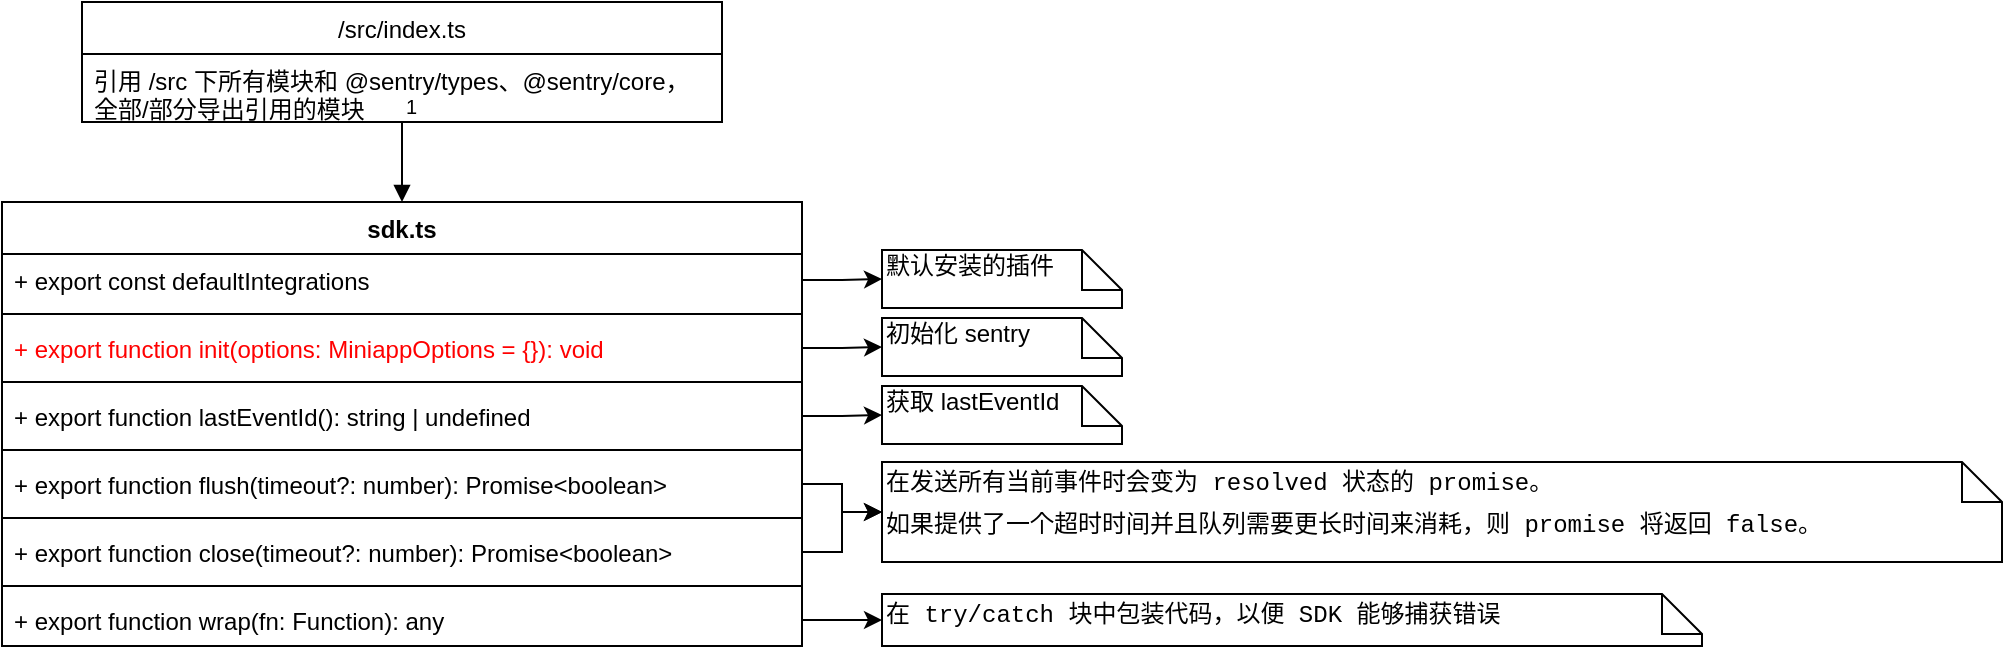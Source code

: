 <mxfile version="11.3.1" type="github" pages="1"><diagram id="rQwEqARTx4WaMBHwDyaJ" name="第 1 页"><mxGraphModel dx="786" dy="514" grid="1" gridSize="10" guides="1" tooltips="1" connect="1" arrows="1" fold="1" page="1" pageScale="1" pageWidth="827" pageHeight="1169" math="0" shadow="0"><root><mxCell id="0"/><mxCell id="1" parent="0"/><mxCell id="eLjj0ppwLA77T9p5jwpg-7" value="/src/index.ts" style="swimlane;fontStyle=0;childLayout=stackLayout;horizontal=1;startSize=26;fillColor=none;horizontalStack=0;resizeParent=1;resizeParentMax=0;resizeLast=0;collapsible=1;marginBottom=0;" vertex="1" parent="1"><mxGeometry x="240" y="20" width="320" height="60" as="geometry"/></mxCell><mxCell id="eLjj0ppwLA77T9p5jwpg-23" value="" style="endArrow=block;endFill=1;html=1;edgeStyle=orthogonalEdgeStyle;align=left;verticalAlign=top;" edge="1" parent="1"><mxGeometry x="-1" relative="1" as="geometry"><mxPoint x="400" y="80" as="sourcePoint"/><mxPoint x="400" y="120" as="targetPoint"/><Array as="points"><mxPoint x="400" y="100"/><mxPoint x="400" y="100"/></Array></mxGeometry></mxCell><mxCell id="eLjj0ppwLA77T9p5jwpg-24" value="1" style="resizable=0;html=1;align=left;verticalAlign=bottom;labelBackgroundColor=#ffffff;fontSize=10;" connectable="0" vertex="1" parent="eLjj0ppwLA77T9p5jwpg-23"><mxGeometry x="-1" relative="1" as="geometry"/></mxCell><mxCell id="eLjj0ppwLA77T9p5jwpg-8" value="引用 /src 下所有模块和 @sentry/types、@sentry/core，&#10;全部/部分导出引用的模块" style="text;strokeColor=none;fillColor=none;align=left;verticalAlign=top;spacingLeft=4;spacingRight=4;overflow=hidden;rotatable=0;points=[[0,0.5],[1,0.5]];portConstraint=eastwest;" vertex="1" parent="1"><mxGeometry x="240" y="46" width="340" height="36" as="geometry"/></mxCell><mxCell id="eLjj0ppwLA77T9p5jwpg-34" value="sdk.ts" style="swimlane;fontStyle=1;align=center;verticalAlign=top;childLayout=stackLayout;horizontal=1;startSize=26;horizontalStack=0;resizeParent=1;resizeParentMax=0;resizeLast=0;collapsible=1;marginBottom=0;" vertex="1" parent="1"><mxGeometry x="200" y="120" width="400" height="222" as="geometry"/></mxCell><mxCell id="eLjj0ppwLA77T9p5jwpg-35" value="+ export const defaultIntegrations " style="text;strokeColor=none;fillColor=none;align=left;verticalAlign=top;spacingLeft=4;spacingRight=4;overflow=hidden;rotatable=0;points=[[0,0.5],[1,0.5]];portConstraint=eastwest;" vertex="1" parent="eLjj0ppwLA77T9p5jwpg-34"><mxGeometry y="26" width="400" height="26" as="geometry"/></mxCell><mxCell id="eLjj0ppwLA77T9p5jwpg-50" value="" style="line;strokeWidth=1;fillColor=none;align=left;verticalAlign=middle;spacingTop=-1;spacingLeft=3;spacingRight=3;rotatable=0;labelPosition=right;points=[];portConstraint=eastwest;" vertex="1" parent="eLjj0ppwLA77T9p5jwpg-34"><mxGeometry y="52" width="400" height="8" as="geometry"/></mxCell><mxCell id="eLjj0ppwLA77T9p5jwpg-44" value="+ export function init(options: MiniappOptions = {}): void " style="text;strokeColor=none;fillColor=none;align=left;verticalAlign=top;spacingLeft=4;spacingRight=4;overflow=hidden;rotatable=0;points=[[0,0.5],[1,0.5]];portConstraint=eastwest;labelBackgroundColor=#ffffff;glass=0;rounded=0;labelBorderColor=none;fontColor=#FF0000;" vertex="1" parent="eLjj0ppwLA77T9p5jwpg-34"><mxGeometry y="60" width="400" height="26" as="geometry"/></mxCell><mxCell id="eLjj0ppwLA77T9p5jwpg-52" value="" style="line;strokeWidth=1;fillColor=none;align=left;verticalAlign=middle;spacingTop=-1;spacingLeft=3;spacingRight=3;rotatable=0;labelPosition=right;points=[];portConstraint=eastwest;" vertex="1" parent="eLjj0ppwLA77T9p5jwpg-34"><mxGeometry y="86" width="400" height="8" as="geometry"/></mxCell><mxCell id="eLjj0ppwLA77T9p5jwpg-45" value="+ export function lastEventId(): string | undefined " style="text;strokeColor=none;fillColor=none;align=left;verticalAlign=top;spacingLeft=4;spacingRight=4;overflow=hidden;rotatable=0;points=[[0,0.5],[1,0.5]];portConstraint=eastwest;" vertex="1" parent="eLjj0ppwLA77T9p5jwpg-34"><mxGeometry y="94" width="400" height="26" as="geometry"/></mxCell><mxCell id="eLjj0ppwLA77T9p5jwpg-53" value="" style="line;strokeWidth=1;fillColor=none;align=left;verticalAlign=middle;spacingTop=-1;spacingLeft=3;spacingRight=3;rotatable=0;labelPosition=right;points=[];portConstraint=eastwest;" vertex="1" parent="eLjj0ppwLA77T9p5jwpg-34"><mxGeometry y="120" width="400" height="8" as="geometry"/></mxCell><mxCell id="eLjj0ppwLA77T9p5jwpg-46" value="+ export function flush(timeout?: number): Promise&lt;boolean&gt;" style="text;strokeColor=none;fillColor=none;align=left;verticalAlign=top;spacingLeft=4;spacingRight=4;overflow=hidden;rotatable=0;points=[[0,0.5],[1,0.5]];portConstraint=eastwest;" vertex="1" parent="eLjj0ppwLA77T9p5jwpg-34"><mxGeometry y="128" width="400" height="26" as="geometry"/></mxCell><mxCell id="eLjj0ppwLA77T9p5jwpg-54" value="" style="line;strokeWidth=1;fillColor=none;align=left;verticalAlign=middle;spacingTop=-1;spacingLeft=3;spacingRight=3;rotatable=0;labelPosition=right;points=[];portConstraint=eastwest;" vertex="1" parent="eLjj0ppwLA77T9p5jwpg-34"><mxGeometry y="154" width="400" height="8" as="geometry"/></mxCell><mxCell id="eLjj0ppwLA77T9p5jwpg-47" value="+ export function close(timeout?: number): Promise&lt;boolean&gt;" style="text;strokeColor=none;fillColor=none;align=left;verticalAlign=top;spacingLeft=4;spacingRight=4;overflow=hidden;rotatable=0;points=[[0,0.5],[1,0.5]];portConstraint=eastwest;" vertex="1" parent="eLjj0ppwLA77T9p5jwpg-34"><mxGeometry y="162" width="400" height="26" as="geometry"/></mxCell><mxCell id="eLjj0ppwLA77T9p5jwpg-55" value="" style="line;strokeWidth=1;fillColor=none;align=left;verticalAlign=middle;spacingTop=-1;spacingLeft=3;spacingRight=3;rotatable=0;labelPosition=right;points=[];portConstraint=eastwest;" vertex="1" parent="eLjj0ppwLA77T9p5jwpg-34"><mxGeometry y="188" width="400" height="8" as="geometry"/></mxCell><mxCell id="eLjj0ppwLA77T9p5jwpg-37" value="+ export function wrap(fn: Function): any" style="text;strokeColor=none;fillColor=none;align=left;verticalAlign=top;spacingLeft=4;spacingRight=4;overflow=hidden;rotatable=0;points=[[0,0.5],[1,0.5]];portConstraint=eastwest;" vertex="1" parent="eLjj0ppwLA77T9p5jwpg-34"><mxGeometry y="196" width="400" height="26" as="geometry"/></mxCell><mxCell id="eLjj0ppwLA77T9p5jwpg-51" value="" style="text;strokeColor=none;fillColor=none;align=left;verticalAlign=middle;spacingTop=-1;spacingLeft=4;spacingRight=4;rotatable=0;labelPosition=right;points=[];portConstraint=eastwest;" vertex="1" parent="1"><mxGeometry x="200" y="330" width="20" height="14" as="geometry"/></mxCell><mxCell id="eLjj0ppwLA77T9p5jwpg-56" value="&lt;span style=&quot;white-space: nowrap&quot;&gt;默认安装的插件&lt;/span&gt;" style="shape=note;whiteSpace=wrap;html=1;size=20;verticalAlign=top;align=left;spacingTop=-6;" vertex="1" parent="1"><mxGeometry x="640" y="144" width="120" height="29" as="geometry"/></mxCell><mxCell id="eLjj0ppwLA77T9p5jwpg-57" style="edgeStyle=orthogonalEdgeStyle;rounded=0;orthogonalLoop=1;jettySize=auto;html=1;exitX=1;exitY=0.5;exitDx=0;exitDy=0;entryX=0;entryY=0.5;entryDx=0;entryDy=0;entryPerimeter=0;" edge="1" parent="1" source="eLjj0ppwLA77T9p5jwpg-35" target="eLjj0ppwLA77T9p5jwpg-56"><mxGeometry relative="1" as="geometry"/></mxCell><mxCell id="eLjj0ppwLA77T9p5jwpg-58" value="&lt;span style=&quot;white-space: nowrap&quot;&gt;初始化 sentry&lt;/span&gt;" style="shape=note;whiteSpace=wrap;html=1;size=20;verticalAlign=top;align=left;spacingTop=-6;" vertex="1" parent="1"><mxGeometry x="640" y="178" width="120" height="29" as="geometry"/></mxCell><mxCell id="eLjj0ppwLA77T9p5jwpg-59" value="&lt;span style=&quot;white-space: nowrap&quot;&gt;获取&amp;nbsp;lastEventId&lt;/span&gt;" style="shape=note;whiteSpace=wrap;html=1;size=20;verticalAlign=top;align=left;spacingTop=-6;" vertex="1" parent="1"><mxGeometry x="640" y="212" width="120" height="29" as="geometry"/></mxCell><mxCell id="eLjj0ppwLA77T9p5jwpg-61" value="&lt;div style=&quot;font-family: &amp;#34;menlo&amp;#34; , &amp;#34;monaco&amp;#34; , &amp;#34;courier new&amp;#34; , monospace ; line-height: 21px ; white-space: pre&quot;&gt;&lt;span style=&quot;background-color: rgb(255 , 255 , 255)&quot;&gt;&lt;font style=&quot;font-size: 12px&quot;&gt;在发送所有当前事件时会变为&amp;nbsp;resolved&amp;nbsp;状态的&amp;nbsp;promise。&lt;/font&gt;&lt;/span&gt;&lt;/div&gt;&lt;div style=&quot;font-family: &amp;#34;menlo&amp;#34; , &amp;#34;monaco&amp;#34; , &amp;#34;courier new&amp;#34; , monospace ; line-height: 21px ; white-space: pre&quot;&gt;&lt;span style=&quot;background-color: rgb(255 , 255 , 255)&quot;&gt;&lt;font style=&quot;font-size: 12px&quot;&gt;如果提供了一个超时时间并且队列需要更长时间来消耗，则&amp;nbsp;promise&amp;nbsp;将返回&amp;nbsp;false。&lt;/font&gt;&lt;/span&gt;&lt;/div&gt;" style="shape=note;whiteSpace=wrap;html=1;size=20;verticalAlign=top;align=left;spacingTop=-6;" vertex="1" parent="1"><mxGeometry x="640" y="250" width="560" height="50" as="geometry"/></mxCell><mxCell id="eLjj0ppwLA77T9p5jwpg-62" value="&lt;div style=&quot;font-family: &amp;#34;menlo&amp;#34; , &amp;#34;monaco&amp;#34; , &amp;#34;courier new&amp;#34; , monospace ; line-height: 21px ; white-space: pre&quot;&gt;&lt;span style=&quot;background-color: rgb(255 , 255 , 255)&quot;&gt;&lt;font style=&quot;font-size: 12px&quot;&gt;在&amp;nbsp;try/catch&amp;nbsp;块中包装代码，以便&amp;nbsp;SDK&amp;nbsp;能够捕获错误&lt;/font&gt;&lt;/span&gt;&lt;/div&gt;" style="shape=note;whiteSpace=wrap;html=1;size=20;verticalAlign=top;align=left;spacingTop=-6;" vertex="1" parent="1"><mxGeometry x="640" y="316" width="410" height="26" as="geometry"/></mxCell><mxCell id="eLjj0ppwLA77T9p5jwpg-63" style="edgeStyle=orthogonalEdgeStyle;rounded=0;orthogonalLoop=1;jettySize=auto;html=1;exitX=1;exitY=0.5;exitDx=0;exitDy=0;entryX=0;entryY=0.5;entryDx=0;entryDy=0;entryPerimeter=0;" edge="1" parent="1" source="eLjj0ppwLA77T9p5jwpg-44" target="eLjj0ppwLA77T9p5jwpg-58"><mxGeometry relative="1" as="geometry"/></mxCell><mxCell id="eLjj0ppwLA77T9p5jwpg-64" style="edgeStyle=orthogonalEdgeStyle;rounded=0;orthogonalLoop=1;jettySize=auto;html=1;exitX=1;exitY=0.5;exitDx=0;exitDy=0;entryX=0;entryY=0.5;entryDx=0;entryDy=0;entryPerimeter=0;" edge="1" parent="1" source="eLjj0ppwLA77T9p5jwpg-45" target="eLjj0ppwLA77T9p5jwpg-59"><mxGeometry relative="1" as="geometry"/></mxCell><mxCell id="eLjj0ppwLA77T9p5jwpg-65" style="edgeStyle=orthogonalEdgeStyle;rounded=0;orthogonalLoop=1;jettySize=auto;html=1;exitX=1;exitY=0.5;exitDx=0;exitDy=0;entryX=0;entryY=0.5;entryDx=0;entryDy=0;entryPerimeter=0;" edge="1" parent="1" source="eLjj0ppwLA77T9p5jwpg-46" target="eLjj0ppwLA77T9p5jwpg-61"><mxGeometry relative="1" as="geometry"/></mxCell><mxCell id="eLjj0ppwLA77T9p5jwpg-66" style="edgeStyle=orthogonalEdgeStyle;rounded=0;orthogonalLoop=1;jettySize=auto;html=1;exitX=1;exitY=0.5;exitDx=0;exitDy=0;entryX=0;entryY=0.5;entryDx=0;entryDy=0;entryPerimeter=0;" edge="1" parent="1" source="eLjj0ppwLA77T9p5jwpg-47" target="eLjj0ppwLA77T9p5jwpg-61"><mxGeometry relative="1" as="geometry"/></mxCell><mxCell id="eLjj0ppwLA77T9p5jwpg-67" style="edgeStyle=orthogonalEdgeStyle;rounded=0;orthogonalLoop=1;jettySize=auto;html=1;exitX=1;exitY=0.5;exitDx=0;exitDy=0;entryX=0;entryY=0.5;entryDx=0;entryDy=0;entryPerimeter=0;" edge="1" parent="1" source="eLjj0ppwLA77T9p5jwpg-37" target="eLjj0ppwLA77T9p5jwpg-62"><mxGeometry relative="1" as="geometry"/></mxCell></root></mxGraphModel></diagram></mxfile>